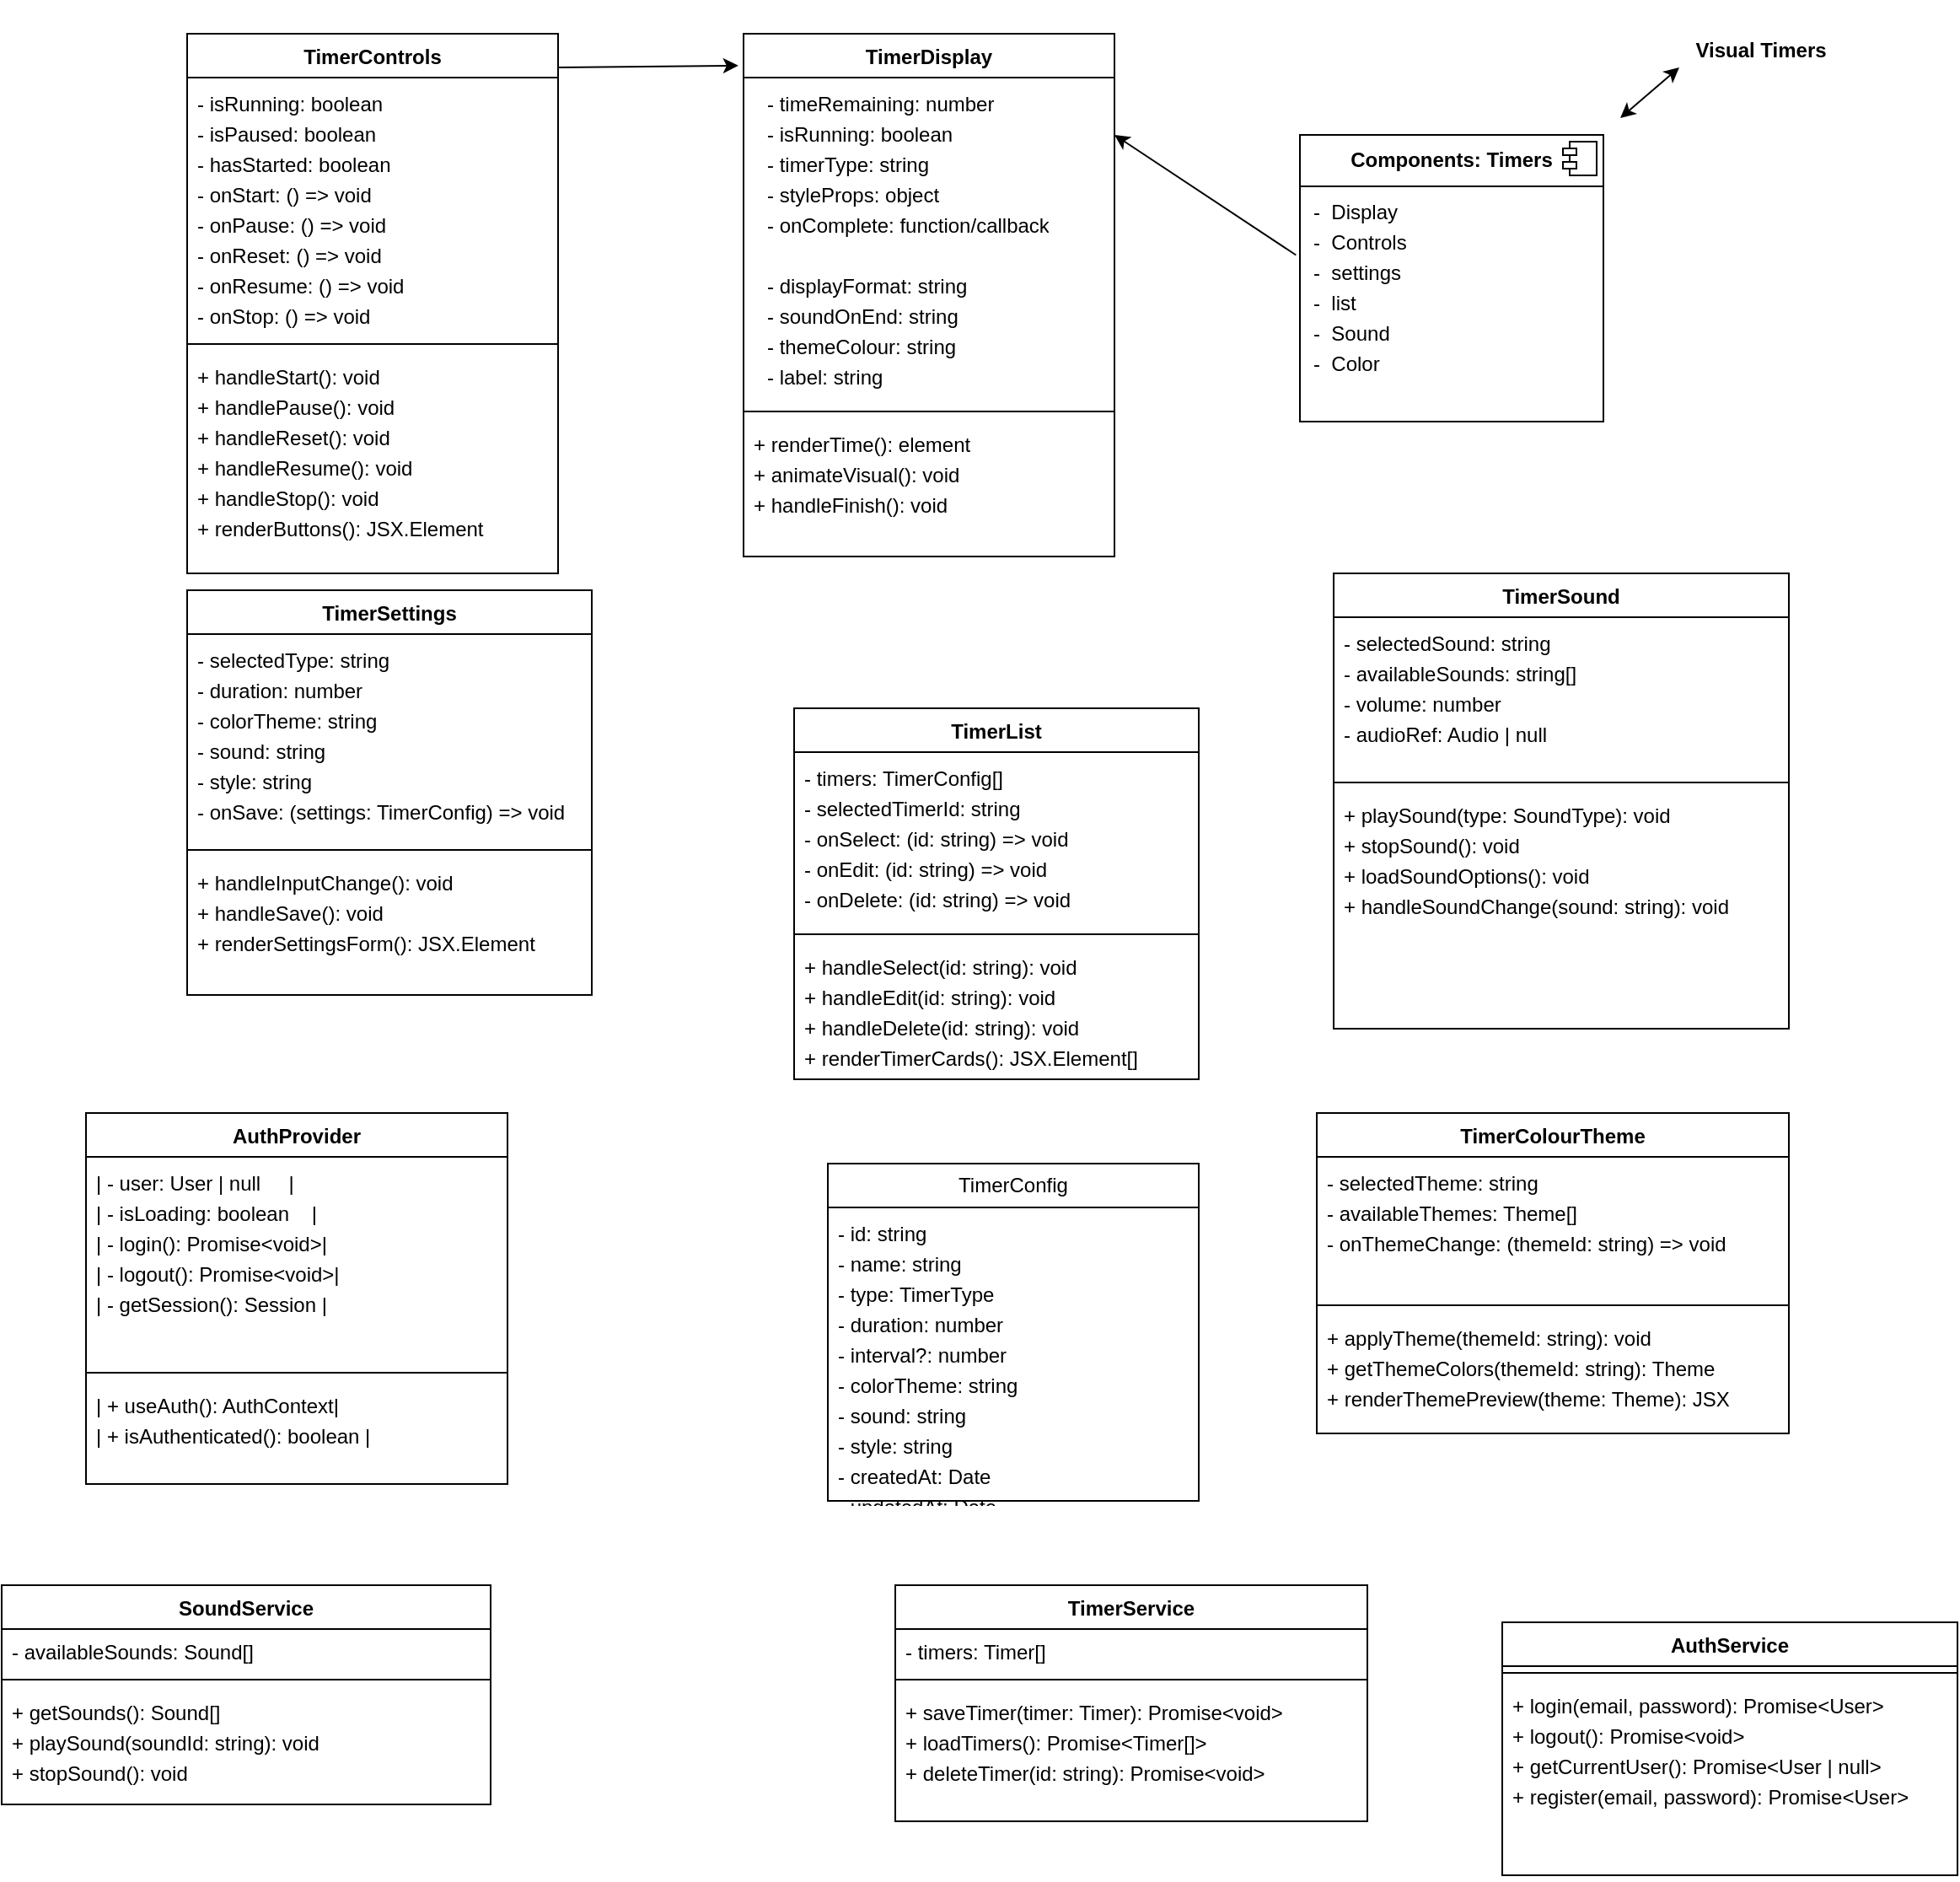 <mxfile version="27.0.5">
  <diagram name="Page-1" id="QBBoDQWZTO2eCrty7JTz">
    <mxGraphModel dx="2489" dy="844" grid="1" gridSize="10" guides="1" tooltips="1" connect="1" arrows="1" fold="1" page="1" pageScale="1" pageWidth="850" pageHeight="1100" math="0" shadow="0">
      <root>
        <mxCell id="0" />
        <mxCell id="1" parent="0" />
        <mxCell id="6bzgwzdrAZAFj6cemPV4-1" value="Visual Timers" style="text;align=center;fontStyle=1;verticalAlign=middle;spacingLeft=3;spacingRight=3;strokeColor=none;rotatable=0;points=[[0,0.5],[1,0.5]];portConstraint=eastwest;html=1;" parent="1" vertex="1">
          <mxGeometry x="350" y="40" width="125" height="60" as="geometry" />
        </mxCell>
        <mxCell id="0FBJy8l07Yth9Wb-NzU2-1" value="&lt;div style=&quot;line-height: 150%;&quot;&gt;&lt;p style=&quot;margin:0px;margin-top:6px;text-align:center;&quot;&gt;&lt;b&gt;Components: Timers&lt;/b&gt;&lt;/p&gt;&lt;hr size=&quot;1&quot; style=&quot;border-style:solid;&quot;&gt;&lt;p style=&quot;margin:0px;margin-left:8px;&quot;&gt;-&amp;nbsp; Display&lt;/p&gt;&lt;p style=&quot;margin:0px;margin-left:8px;&quot;&gt;-&amp;nbsp; Controls&lt;/p&gt;&lt;p style=&quot;margin:0px;margin-left:8px;&quot;&gt;-&amp;nbsp; settings&lt;/p&gt;&lt;p style=&quot;margin:0px;margin-left:8px;&quot;&gt;-&amp;nbsp; list&lt;/p&gt;&lt;p style=&quot;margin:0px;margin-left:8px;&quot;&gt;-&amp;nbsp; Sound&amp;nbsp;&lt;/p&gt;&lt;p style=&quot;margin:0px;margin-left:8px;&quot;&gt;-&amp;nbsp; Color&lt;/p&gt;&lt;p style=&quot;margin:0px;margin-left:8px;&quot;&gt;&lt;/p&gt;&lt;/div&gt;" style="align=left;overflow=fill;html=1;dropTarget=0;whiteSpace=wrap;" parent="1" vertex="1">
          <mxGeometry x="140" y="120" width="180" height="170" as="geometry" />
        </mxCell>
        <mxCell id="0FBJy8l07Yth9Wb-NzU2-2" value="" style="shape=component;jettyWidth=8;jettyHeight=4;" parent="0FBJy8l07Yth9Wb-NzU2-1" vertex="1">
          <mxGeometry x="1" width="20" height="20" relative="1" as="geometry">
            <mxPoint x="-24" y="4" as="offset" />
          </mxGeometry>
        </mxCell>
        <mxCell id="0FBJy8l07Yth9Wb-NzU2-14" value="" style="endArrow=classic;startArrow=classic;html=1;rounded=0;" parent="1" edge="1">
          <mxGeometry width="50" height="50" relative="1" as="geometry">
            <mxPoint x="330" y="110" as="sourcePoint" />
            <mxPoint x="365" y="80" as="targetPoint" />
          </mxGeometry>
        </mxCell>
        <mxCell id="0FBJy8l07Yth9Wb-NzU2-17" value="" style="endArrow=classic;html=1;rounded=0;exitX=-0.013;exitY=0.419;exitDx=0;exitDy=0;exitPerimeter=0;" parent="1" source="0FBJy8l07Yth9Wb-NzU2-1" edge="1">
          <mxGeometry width="50" height="50" relative="1" as="geometry">
            <mxPoint x="120" y="170" as="sourcePoint" />
            <mxPoint x="30" y="120" as="targetPoint" />
            <Array as="points" />
          </mxGeometry>
        </mxCell>
        <mxCell id="0FBJy8l07Yth9Wb-NzU2-23" value="TimerDisplay" style="swimlane;fontStyle=1;align=center;verticalAlign=top;childLayout=stackLayout;horizontal=1;startSize=26;horizontalStack=0;resizeParent=1;resizeParentMax=0;resizeLast=0;collapsible=1;marginBottom=0;whiteSpace=wrap;html=1;" parent="1" vertex="1">
          <mxGeometry x="-190" y="60" width="220" height="310" as="geometry" />
        </mxCell>
        <mxCell id="0FBJy8l07Yth9Wb-NzU2-24" value="&lt;div style=&quot;line-height: 150%;&quot;&gt;&lt;p style=&quot;margin: 0px 0px 0px 8px;&quot;&gt;- timeRemaining: number&lt;/p&gt;&lt;p style=&quot;margin: 0px 0px 0px 8px;&quot;&gt;- isRunning: boolean&lt;/p&gt;&lt;p style=&quot;margin: 0px 0px 0px 8px;&quot;&gt;- timerType: string&lt;/p&gt;&lt;p style=&quot;margin: 0px 0px 0px 8px;&quot;&gt;- styleProps: object&lt;/p&gt;&lt;p style=&quot;margin: 0px 0px 0px 8px;&quot;&gt;- onComplete: function/callback&lt;/p&gt;&lt;p style=&quot;margin: 0px 0px 0px 8px;&quot;&gt;&lt;br&gt;&lt;/p&gt;&lt;p style=&quot;margin: 0px 0px 0px 8px;&quot;&gt;- displayFormat: string&lt;/p&gt;&lt;p style=&quot;margin: 0px 0px 0px 8px;&quot;&gt;- soundOnEnd: string&lt;/p&gt;&lt;p style=&quot;margin: 0px 0px 0px 8px;&quot;&gt;- themeColour: string&lt;/p&gt;&lt;p style=&quot;margin: 0px 0px 0px 8px;&quot;&gt;- label: string&lt;/p&gt;&lt;/div&gt;" style="text;strokeColor=none;fillColor=none;align=left;verticalAlign=top;spacingLeft=4;spacingRight=4;overflow=hidden;rotatable=0;points=[[0,0.5],[1,0.5]];portConstraint=eastwest;whiteSpace=wrap;html=1;" parent="0FBJy8l07Yth9Wb-NzU2-23" vertex="1">
          <mxGeometry y="26" width="220" height="194" as="geometry" />
        </mxCell>
        <mxCell id="0FBJy8l07Yth9Wb-NzU2-25" value="" style="line;strokeWidth=1;fillColor=none;align=left;verticalAlign=middle;spacingTop=-1;spacingLeft=3;spacingRight=3;rotatable=0;labelPosition=right;points=[];portConstraint=eastwest;strokeColor=inherit;" parent="0FBJy8l07Yth9Wb-NzU2-23" vertex="1">
          <mxGeometry y="220" width="220" height="8" as="geometry" />
        </mxCell>
        <mxCell id="0FBJy8l07Yth9Wb-NzU2-26" value="&lt;div style=&quot;line-height: 150%;&quot;&gt;+ renderTime(): element&lt;div&gt;+ animateVisual(): void&lt;/div&gt;&lt;div&gt;+ handleFinish(): void&lt;/div&gt;&lt;/div&gt;" style="text;strokeColor=none;fillColor=none;align=left;verticalAlign=top;spacingLeft=4;spacingRight=4;overflow=hidden;rotatable=0;points=[[0,0.5],[1,0.5]];portConstraint=eastwest;whiteSpace=wrap;html=1;" parent="0FBJy8l07Yth9Wb-NzU2-23" vertex="1">
          <mxGeometry y="228" width="220" height="82" as="geometry" />
        </mxCell>
        <mxCell id="0FBJy8l07Yth9Wb-NzU2-28" value="TimerControls" style="swimlane;fontStyle=1;align=center;verticalAlign=top;childLayout=stackLayout;horizontal=1;startSize=26;horizontalStack=0;resizeParent=1;resizeParentMax=0;resizeLast=0;collapsible=1;marginBottom=0;whiteSpace=wrap;html=1;" parent="1" vertex="1">
          <mxGeometry x="-520" y="60" width="220" height="320" as="geometry" />
        </mxCell>
        <mxCell id="0FBJy8l07Yth9Wb-NzU2-29" value="&lt;div style=&quot;line-height: 150%;&quot;&gt;&lt;div&gt;&lt;span style=&quot;font-size: 12px;&quot;&gt;- isRunning: boolean&amp;nbsp;&amp;nbsp;&lt;/span&gt;&lt;/div&gt;&lt;div&gt;&lt;span style=&quot;font-size: 12px;&quot;&gt;- isPaused: boolean&amp;nbsp; &amp;nbsp;&lt;/span&gt;&lt;/div&gt;&lt;div&gt;&lt;span style=&quot;font-size: 12px;&quot;&gt;- hasStarted: boolean&amp;nbsp;&lt;/span&gt;&lt;/div&gt;&lt;div&gt;&lt;span style=&quot;font-size: 12px;&quot;&gt;- onStart: () =&amp;gt; void&amp;nbsp;&lt;/span&gt;&lt;/div&gt;&lt;div&gt;&lt;span style=&quot;font-size: 12px;&quot;&gt;- onPause: () =&amp;gt; void&amp;nbsp;&lt;/span&gt;&lt;/div&gt;&lt;div&gt;&lt;span style=&quot;font-size: 12px;&quot;&gt;- onReset: () =&amp;gt; void&amp;nbsp;&lt;/span&gt;&lt;/div&gt;&lt;div&gt;&lt;span style=&quot;font-size: 12px;&quot;&gt;- onResume: () =&amp;gt; void&lt;/span&gt;&lt;/div&gt;&lt;div&gt;&lt;span style=&quot;font-size: 12px;&quot;&gt;- onStop: () =&amp;gt; void&amp;nbsp;&lt;/span&gt;&lt;/div&gt;&lt;/div&gt;" style="text;strokeColor=none;fillColor=none;align=left;verticalAlign=top;spacingLeft=4;spacingRight=4;overflow=hidden;rotatable=0;points=[[0,0.5],[1,0.5]];portConstraint=eastwest;whiteSpace=wrap;html=1;" parent="0FBJy8l07Yth9Wb-NzU2-28" vertex="1">
          <mxGeometry y="26" width="220" height="154" as="geometry" />
        </mxCell>
        <mxCell id="0FBJy8l07Yth9Wb-NzU2-30" value="" style="line;strokeWidth=1;fillColor=none;align=left;verticalAlign=middle;spacingTop=-1;spacingLeft=3;spacingRight=3;rotatable=0;labelPosition=right;points=[];portConstraint=eastwest;strokeColor=inherit;" parent="0FBJy8l07Yth9Wb-NzU2-28" vertex="1">
          <mxGeometry y="180" width="220" height="8" as="geometry" />
        </mxCell>
        <mxCell id="0FBJy8l07Yth9Wb-NzU2-31" value="&lt;div style=&quot;line-height: 150%;&quot;&gt;&lt;div&gt;&lt;span style=&quot;font-size: 12px;&quot;&gt;+ handleStart(): void&amp;nbsp;&lt;/span&gt;&lt;/div&gt;&lt;div&gt;&lt;span style=&quot;font-size: 12px;&quot;&gt;+ handlePause(): void&amp;nbsp;&lt;/span&gt;&lt;/div&gt;&lt;div&gt;&lt;span style=&quot;font-size: 12px;&quot;&gt;+ handleReset(): void&amp;nbsp;&lt;/span&gt;&lt;/div&gt;&lt;div&gt;&lt;span style=&quot;font-size: 12px;&quot;&gt;+ handleResume(): void&lt;/span&gt;&lt;/div&gt;&lt;div&gt;&lt;span style=&quot;font-size: 12px;&quot;&gt;+ handleStop(): void&amp;nbsp;&amp;nbsp;&lt;/span&gt;&lt;/div&gt;&lt;div&gt;&lt;span style=&quot;font-size: 12px;&quot;&gt;+ renderButtons(): JSX.Element&lt;/span&gt;&lt;/div&gt;&lt;/div&gt;" style="text;strokeColor=none;fillColor=none;align=left;verticalAlign=top;spacingLeft=4;spacingRight=4;overflow=hidden;rotatable=0;points=[[0,0.5],[1,0.5]];portConstraint=eastwest;whiteSpace=wrap;html=1;" parent="0FBJy8l07Yth9Wb-NzU2-28" vertex="1">
          <mxGeometry y="188" width="220" height="132" as="geometry" />
        </mxCell>
        <mxCell id="0FBJy8l07Yth9Wb-NzU2-32" value="" style="endArrow=classic;html=1;rounded=0;entryX=-0.014;entryY=0.061;entryDx=0;entryDy=0;entryPerimeter=0;" parent="1" target="0FBJy8l07Yth9Wb-NzU2-23" edge="1">
          <mxGeometry width="50" height="50" relative="1" as="geometry">
            <mxPoint x="-300" y="80" as="sourcePoint" />
            <mxPoint x="-250" y="30" as="targetPoint" />
          </mxGeometry>
        </mxCell>
        <mxCell id="0FBJy8l07Yth9Wb-NzU2-33" value="TimerSettings" style="swimlane;fontStyle=1;align=center;verticalAlign=top;childLayout=stackLayout;horizontal=1;startSize=26;horizontalStack=0;resizeParent=1;resizeParentMax=0;resizeLast=0;collapsible=1;marginBottom=0;whiteSpace=wrap;html=1;" parent="1" vertex="1">
          <mxGeometry x="-520" y="390" width="240" height="240" as="geometry" />
        </mxCell>
        <mxCell id="0FBJy8l07Yth9Wb-NzU2-34" value="&lt;div style=&quot;line-height: 150%;&quot;&gt;&lt;div&gt;&lt;span style=&quot;font-size: 12px;&quot;&gt;- selectedType: string&amp;nbsp; &amp;nbsp; &amp;nbsp;&amp;nbsp;&lt;/span&gt;&lt;/div&gt;&lt;div&gt;&lt;span style=&quot;font-size: 12px;&quot;&gt;- duration: number&amp;nbsp; &amp;nbsp; &amp;nbsp; &amp;nbsp; &amp;nbsp;&amp;nbsp;&lt;/span&gt;&lt;/div&gt;&lt;div&gt;&lt;span style=&quot;font-size: 12px;&quot;&gt;- colorTheme: string&amp;nbsp; &amp;nbsp; &amp;nbsp; &amp;nbsp;&amp;nbsp;&lt;/span&gt;&lt;/div&gt;&lt;div&gt;&lt;span style=&quot;font-size: 12px;&quot;&gt;- sound: string&amp;nbsp; &amp;nbsp; &amp;nbsp; &amp;nbsp; &amp;nbsp; &amp;nbsp; &amp;nbsp;&lt;/span&gt;&lt;/div&gt;&lt;div&gt;&lt;span style=&quot;font-size: 12px;&quot;&gt;- style: string&amp;nbsp; &amp;nbsp; &amp;nbsp; &amp;nbsp; &amp;nbsp; &amp;nbsp; &amp;nbsp;&lt;/span&gt;&lt;/div&gt;&lt;div&gt;&lt;span style=&quot;background-color: transparent; color: light-dark(rgb(0, 0, 0), rgb(255, 255, 255));&quot;&gt;- onSave: (settings: TimerConfig) =&amp;gt; void&amp;nbsp;&lt;/span&gt;&lt;/div&gt;&lt;/div&gt;" style="text;strokeColor=none;fillColor=none;align=left;verticalAlign=top;spacingLeft=4;spacingRight=4;overflow=hidden;rotatable=0;points=[[0,0.5],[1,0.5]];portConstraint=eastwest;whiteSpace=wrap;html=1;" parent="0FBJy8l07Yth9Wb-NzU2-33" vertex="1">
          <mxGeometry y="26" width="240" height="124" as="geometry" />
        </mxCell>
        <mxCell id="0FBJy8l07Yth9Wb-NzU2-35" value="" style="line;strokeWidth=1;fillColor=none;align=left;verticalAlign=middle;spacingTop=-1;spacingLeft=3;spacingRight=3;rotatable=0;labelPosition=right;points=[];portConstraint=eastwest;strokeColor=inherit;" parent="0FBJy8l07Yth9Wb-NzU2-33" vertex="1">
          <mxGeometry y="150" width="240" height="8" as="geometry" />
        </mxCell>
        <mxCell id="0FBJy8l07Yth9Wb-NzU2-36" value="&lt;div style=&quot;line-height: 150%;&quot;&gt;&lt;div&gt;&lt;span style=&quot;font-size: 12px;&quot;&gt;+ handleInputChange(): void&lt;/span&gt;&lt;/div&gt;&lt;div&gt;&lt;span style=&quot;font-size: 12px;&quot;&gt;+ handleSave(): void&amp;nbsp; &amp;nbsp; &amp;nbsp; &amp;nbsp;&amp;nbsp;&lt;/span&gt;&lt;/div&gt;&lt;div&gt;&lt;span style=&quot;font-size: 12px;&quot;&gt;+ renderSettingsForm(): JSX.Element&amp;nbsp;&lt;/span&gt;&lt;/div&gt;&lt;/div&gt;" style="text;strokeColor=none;fillColor=none;align=left;verticalAlign=top;spacingLeft=4;spacingRight=4;overflow=hidden;rotatable=0;points=[[0,0.5],[1,0.5]];portConstraint=eastwest;whiteSpace=wrap;html=1;" parent="0FBJy8l07Yth9Wb-NzU2-33" vertex="1">
          <mxGeometry y="158" width="240" height="82" as="geometry" />
        </mxCell>
        <mxCell id="0FBJy8l07Yth9Wb-NzU2-37" value="TimerList" style="swimlane;fontStyle=1;align=center;verticalAlign=top;childLayout=stackLayout;horizontal=1;startSize=26;horizontalStack=0;resizeParent=1;resizeParentMax=0;resizeLast=0;collapsible=1;marginBottom=0;whiteSpace=wrap;html=1;" parent="1" vertex="1">
          <mxGeometry x="-160" y="460" width="240" height="220" as="geometry" />
        </mxCell>
        <mxCell id="0FBJy8l07Yth9Wb-NzU2-38" value="&lt;div style=&quot;line-height: 150%;&quot;&gt;&lt;div&gt;&lt;span style=&quot;font-size: 12px;&quot;&gt;- timers: TimerConfig[]&amp;nbsp; &amp;nbsp; &amp;nbsp;&lt;/span&gt;&lt;/div&gt;&lt;div&gt;&lt;span style=&quot;font-size: 12px;&quot;&gt;- selectedTimerId: string&amp;nbsp; &amp;nbsp;&lt;/span&gt;&lt;/div&gt;&lt;div&gt;&lt;span style=&quot;font-size: 12px;&quot;&gt;- onSelect: (id: string) =&amp;gt; void&amp;nbsp;&lt;/span&gt;&lt;/div&gt;&lt;div&gt;&lt;span style=&quot;background-color: transparent; color: light-dark(rgb(0, 0, 0), rgb(255, 255, 255));&quot;&gt;- onEdit: (id: string) =&amp;gt; void&amp;nbsp; &amp;nbsp;&lt;/span&gt;&lt;/div&gt;&lt;div&gt;&lt;span style=&quot;font-size: 12px;&quot;&gt;- onDelete: (id: string) =&amp;gt; void&amp;nbsp;&lt;/span&gt;&lt;/div&gt;&lt;/div&gt;" style="text;strokeColor=none;fillColor=none;align=left;verticalAlign=top;spacingLeft=4;spacingRight=4;overflow=hidden;rotatable=0;points=[[0,0.5],[1,0.5]];portConstraint=eastwest;whiteSpace=wrap;html=1;" parent="0FBJy8l07Yth9Wb-NzU2-37" vertex="1">
          <mxGeometry y="26" width="240" height="104" as="geometry" />
        </mxCell>
        <mxCell id="0FBJy8l07Yth9Wb-NzU2-39" value="" style="line;strokeWidth=1;fillColor=none;align=left;verticalAlign=middle;spacingTop=-1;spacingLeft=3;spacingRight=3;rotatable=0;labelPosition=right;points=[];portConstraint=eastwest;strokeColor=inherit;" parent="0FBJy8l07Yth9Wb-NzU2-37" vertex="1">
          <mxGeometry y="130" width="240" height="8" as="geometry" />
        </mxCell>
        <mxCell id="0FBJy8l07Yth9Wb-NzU2-40" value="&lt;div style=&quot;line-height: 150%;&quot;&gt;&lt;div&gt;&lt;span style=&quot;font-size: 12px;&quot;&gt;+ handleSelect(id: string): void&amp;nbsp;&lt;/span&gt;&lt;/div&gt;&lt;div&gt;&lt;span style=&quot;font-size: 12px;&quot;&gt;+ handleEdit(id: string): void&amp;nbsp; &amp;nbsp;&lt;/span&gt;&lt;/div&gt;&lt;div&gt;&lt;span style=&quot;font-size: 12px;&quot;&gt;+ handleDelete(id: string): void&amp;nbsp;&lt;/span&gt;&lt;/div&gt;&lt;div&gt;&lt;span style=&quot;font-size: 12px;&quot;&gt;+ renderTimerCards(): JSX.Element[]&amp;nbsp;&lt;/span&gt;&lt;/div&gt;&lt;/div&gt;" style="text;strokeColor=none;fillColor=none;align=left;verticalAlign=top;spacingLeft=4;spacingRight=4;overflow=hidden;rotatable=0;points=[[0,0.5],[1,0.5]];portConstraint=eastwest;whiteSpace=wrap;html=1;" parent="0FBJy8l07Yth9Wb-NzU2-37" vertex="1">
          <mxGeometry y="138" width="240" height="82" as="geometry" />
        </mxCell>
        <mxCell id="0FBJy8l07Yth9Wb-NzU2-41" value="TimerConfig" style="swimlane;fontStyle=0;childLayout=stackLayout;horizontal=1;startSize=26;fillColor=none;horizontalStack=0;resizeParent=1;resizeParentMax=0;resizeLast=0;collapsible=1;marginBottom=0;whiteSpace=wrap;html=1;" parent="1" vertex="1">
          <mxGeometry x="-140" y="730" width="220" height="200" as="geometry" />
        </mxCell>
        <mxCell id="0FBJy8l07Yth9Wb-NzU2-44" value="&lt;div style=&quot;line-height: 150%;&quot;&gt;&lt;div&gt;&lt;span style=&quot;font-size: 12px;&quot;&gt;- id: string&amp;nbsp; &amp;nbsp; &amp;nbsp; &amp;nbsp; &amp;nbsp; &amp;nbsp; &amp;nbsp; &amp;nbsp;&amp;nbsp;&lt;/span&gt;&lt;/div&gt;&lt;div&gt;&lt;span style=&quot;font-size: 12px;&quot;&gt;- name: string&amp;nbsp; &amp;nbsp; &amp;nbsp; &amp;nbsp; &amp;nbsp; &amp;nbsp; &amp;nbsp;&amp;nbsp;&lt;/span&gt;&lt;/div&gt;&lt;div&gt;&lt;span style=&quot;font-size: 12px;&quot;&gt;- type: TimerType&amp;nbsp; &amp;nbsp; &amp;nbsp; &amp;nbsp; &amp;nbsp; &amp;nbsp;&lt;/span&gt;&lt;/div&gt;&lt;div&gt;&lt;span style=&quot;font-size: 12px;&quot;&gt;- duration: number&amp;nbsp; &amp;nbsp; &amp;nbsp; &amp;nbsp; &amp;nbsp;&amp;nbsp;&lt;/span&gt;&lt;/div&gt;&lt;div&gt;&lt;span style=&quot;font-size: 12px;&quot;&gt;- interval?: number&amp;nbsp; &amp;nbsp; &amp;nbsp; &amp;nbsp; &amp;nbsp;&lt;/span&gt;&lt;/div&gt;&lt;div&gt;&lt;span style=&quot;font-size: 12px;&quot;&gt;- colorTheme: string&amp;nbsp; &amp;nbsp; &amp;nbsp; &amp;nbsp;&lt;/span&gt;&lt;/div&gt;&lt;div&gt;&lt;span style=&quot;font-size: 12px;&quot;&gt;- sound: string&amp;nbsp; &amp;nbsp; &amp;nbsp; &amp;nbsp; &amp;nbsp; &amp;nbsp; &amp;nbsp;&lt;/span&gt;&lt;/div&gt;&lt;div&gt;&lt;span style=&quot;font-size: 12px;&quot;&gt;- style: string&amp;nbsp; &amp;nbsp; &amp;nbsp; &amp;nbsp; &amp;nbsp; &amp;nbsp; &amp;nbsp;&lt;/span&gt;&lt;/div&gt;&lt;div&gt;&lt;span style=&quot;font-size: 12px;&quot;&gt;- createdAt: Date&amp;nbsp; &amp;nbsp; &amp;nbsp; &amp;nbsp; &amp;nbsp; &amp;nbsp;&lt;/span&gt;&lt;/div&gt;&lt;div&gt;&lt;span style=&quot;font-size: 12px;&quot;&gt;- updatedAt: Date&amp;nbsp; &amp;nbsp; &amp;nbsp; &amp;nbsp; &amp;nbsp; &amp;nbsp;&lt;/span&gt;&lt;/div&gt;&lt;div&gt;&lt;span style=&quot;font-size: 12px;&quot;&gt;- userId?: string&amp;nbsp; &amp;nbsp; &amp;nbsp; &amp;nbsp; &amp;nbsp; &amp;nbsp;&lt;/span&gt;&lt;/div&gt;&lt;/div&gt;" style="text;strokeColor=none;fillColor=none;align=left;verticalAlign=top;spacingLeft=4;spacingRight=4;overflow=hidden;rotatable=0;points=[[0,0.5],[1,0.5]];portConstraint=eastwest;whiteSpace=wrap;html=1;strokeWidth=4;" parent="0FBJy8l07Yth9Wb-NzU2-41" vertex="1">
          <mxGeometry y="26" width="220" height="174" as="geometry" />
        </mxCell>
        <mxCell id="0FBJy8l07Yth9Wb-NzU2-45" value="TimerSound" style="swimlane;fontStyle=1;align=center;verticalAlign=top;childLayout=stackLayout;horizontal=1;startSize=26;horizontalStack=0;resizeParent=1;resizeParentMax=0;resizeLast=0;collapsible=1;marginBottom=0;whiteSpace=wrap;html=1;" parent="1" vertex="1">
          <mxGeometry x="160" y="380" width="270" height="270" as="geometry" />
        </mxCell>
        <mxCell id="0FBJy8l07Yth9Wb-NzU2-46" value="&lt;div style=&quot;line-height: 150%;&quot;&gt;&lt;div&gt;&lt;span style=&quot;font-size: 12px;&quot;&gt;- selectedSound: string&amp;nbsp; &amp;nbsp; &amp;nbsp;&lt;/span&gt;&lt;/div&gt;&lt;div&gt;&lt;span style=&quot;font-size: 12px;&quot;&gt;- availableSounds: string[]&amp;nbsp;&lt;/span&gt;&lt;/div&gt;&lt;div&gt;&lt;span style=&quot;font-size: 12px;&quot;&gt;- volume: number&amp;nbsp; &amp;nbsp; &amp;nbsp; &amp;nbsp; &amp;nbsp; &amp;nbsp;&amp;nbsp;&lt;/span&gt;&lt;/div&gt;&lt;div&gt;&lt;span style=&quot;font-size: 12px;&quot;&gt;- audioRef: Audio | null&amp;nbsp; &amp;nbsp; &amp;nbsp;&lt;/span&gt;&lt;/div&gt;&lt;/div&gt;" style="text;strokeColor=none;fillColor=none;align=left;verticalAlign=top;spacingLeft=4;spacingRight=4;overflow=hidden;rotatable=0;points=[[0,0.5],[1,0.5]];portConstraint=eastwest;whiteSpace=wrap;html=1;" parent="0FBJy8l07Yth9Wb-NzU2-45" vertex="1">
          <mxGeometry y="26" width="270" height="94" as="geometry" />
        </mxCell>
        <mxCell id="0FBJy8l07Yth9Wb-NzU2-47" value="" style="line;strokeWidth=1;fillColor=none;align=left;verticalAlign=middle;spacingTop=-1;spacingLeft=3;spacingRight=3;rotatable=0;labelPosition=right;points=[];portConstraint=eastwest;strokeColor=inherit;" parent="0FBJy8l07Yth9Wb-NzU2-45" vertex="1">
          <mxGeometry y="120" width="270" height="8" as="geometry" />
        </mxCell>
        <mxCell id="0FBJy8l07Yth9Wb-NzU2-48" value="&lt;div style=&quot;line-height: 150%;&quot;&gt;&lt;div style=&quot;line-height: 150%;&quot;&gt;+ playSound(type: SoundType): void&amp;nbsp; &amp;nbsp;&lt;/div&gt;&lt;div style=&quot;line-height: 150%;&quot;&gt;+ stopSound(): void&amp;nbsp; &amp;nbsp; &amp;nbsp; &amp;nbsp; &amp;nbsp; &amp;nbsp; &amp;nbsp; &amp;nbsp; &amp;nbsp;&amp;nbsp;&lt;/div&gt;&lt;div style=&quot;line-height: 150%;&quot;&gt;+ loadSoundOptions(): void&amp;nbsp; &amp;nbsp; &amp;nbsp; &amp;nbsp; &amp;nbsp; &amp;nbsp;&lt;/div&gt;&lt;div style=&quot;line-height: 150%;&quot;&gt;+ handleSoundChange(sound: string): void&amp;nbsp;&lt;/div&gt;&lt;/div&gt;" style="text;strokeColor=none;fillColor=none;align=left;verticalAlign=top;spacingLeft=4;spacingRight=4;overflow=hidden;rotatable=0;points=[[0,0.5],[1,0.5]];portConstraint=eastwest;whiteSpace=wrap;html=1;" parent="0FBJy8l07Yth9Wb-NzU2-45" vertex="1">
          <mxGeometry y="128" width="270" height="142" as="geometry" />
        </mxCell>
        <mxCell id="0FBJy8l07Yth9Wb-NzU2-49" value="TimerColourTheme" style="swimlane;fontStyle=1;align=center;verticalAlign=top;childLayout=stackLayout;horizontal=1;startSize=26;horizontalStack=0;resizeParent=1;resizeParentMax=0;resizeLast=0;collapsible=1;marginBottom=0;whiteSpace=wrap;html=1;" parent="1" vertex="1">
          <mxGeometry x="150" y="700" width="280" height="190" as="geometry" />
        </mxCell>
        <mxCell id="0FBJy8l07Yth9Wb-NzU2-50" value="&lt;div style=&quot;line-height: 150%;&quot;&gt;&lt;div&gt;&lt;span style=&quot;font-size: 12px;&quot;&gt;- selectedTheme: string&amp;nbsp; &amp;nbsp; &amp;nbsp;&lt;/span&gt;&lt;/div&gt;&lt;div&gt;&lt;span style=&quot;font-size: 12px;&quot;&gt;- availableThemes: Theme[]&amp;nbsp;&amp;nbsp;&lt;/span&gt;&lt;/div&gt;&lt;div&gt;&lt;span style=&quot;font-size: 12px;&quot;&gt;- onThemeChange: (themeId: string) =&amp;gt; void&amp;nbsp;&lt;/span&gt;&lt;/div&gt;&lt;/div&gt;" style="text;strokeColor=none;fillColor=none;align=left;verticalAlign=top;spacingLeft=4;spacingRight=4;overflow=hidden;rotatable=0;points=[[0,0.5],[1,0.5]];portConstraint=eastwest;whiteSpace=wrap;html=1;" parent="0FBJy8l07Yth9Wb-NzU2-49" vertex="1">
          <mxGeometry y="26" width="280" height="84" as="geometry" />
        </mxCell>
        <mxCell id="0FBJy8l07Yth9Wb-NzU2-51" value="" style="line;strokeWidth=1;fillColor=none;align=left;verticalAlign=middle;spacingTop=-1;spacingLeft=3;spacingRight=3;rotatable=0;labelPosition=right;points=[];portConstraint=eastwest;strokeColor=inherit;" parent="0FBJy8l07Yth9Wb-NzU2-49" vertex="1">
          <mxGeometry y="110" width="280" height="8" as="geometry" />
        </mxCell>
        <mxCell id="0FBJy8l07Yth9Wb-NzU2-52" value="&lt;div style=&quot;line-height: 150%;&quot;&gt;&lt;div&gt;&lt;span style=&quot;font-size: 12px;&quot;&gt;+ applyTheme(themeId: string): void&amp;nbsp; &amp;nbsp; &amp;nbsp; &amp;nbsp;&lt;/span&gt;&lt;/div&gt;&lt;div&gt;&lt;span style=&quot;font-size: 12px;&quot;&gt;+ getThemeColors(themeId: string): Theme&amp;nbsp;&amp;nbsp;&lt;/span&gt;&lt;/div&gt;&lt;div&gt;&lt;span style=&quot;font-size: 12px;&quot;&gt;+ renderThemePreview(theme: Theme): JSX&amp;nbsp; &amp;nbsp;&lt;/span&gt;&lt;/div&gt;&lt;/div&gt;" style="text;strokeColor=none;fillColor=none;align=left;verticalAlign=top;spacingLeft=4;spacingRight=4;overflow=hidden;rotatable=0;points=[[0,0.5],[1,0.5]];portConstraint=eastwest;whiteSpace=wrap;html=1;" parent="0FBJy8l07Yth9Wb-NzU2-49" vertex="1">
          <mxGeometry y="118" width="280" height="72" as="geometry" />
        </mxCell>
        <mxCell id="cPqayjlpoU4VI9S6kcBE-1" value="AuthProvider" style="swimlane;fontStyle=1;align=center;verticalAlign=top;childLayout=stackLayout;horizontal=1;startSize=26;horizontalStack=0;resizeParent=1;resizeParentMax=0;resizeLast=0;collapsible=1;marginBottom=0;whiteSpace=wrap;html=1;" vertex="1" parent="1">
          <mxGeometry x="-580" y="700" width="250" height="220" as="geometry" />
        </mxCell>
        <mxCell id="cPqayjlpoU4VI9S6kcBE-2" value="&lt;div style=&quot;line-height: 150%;&quot;&gt;&lt;div&gt;&lt;span style=&quot;font-size: 12px;&quot;&gt;| - user: User | null&amp;nbsp; &amp;nbsp; &amp;nbsp;|&lt;/span&gt;&lt;/div&gt;&lt;div&gt;&lt;span style=&quot;font-size: 12px;&quot;&gt;| - isLoading: boolean&amp;nbsp; &amp;nbsp; |&lt;/span&gt;&lt;/div&gt;&lt;div&gt;&lt;span style=&quot;font-size: 12px;&quot;&gt;| - login(): Promise&amp;lt;void&amp;gt;|&lt;/span&gt;&lt;/div&gt;&lt;div&gt;&lt;span style=&quot;font-size: 12px;&quot;&gt;| - logout(): Promise&amp;lt;void&amp;gt;|&lt;/span&gt;&lt;/div&gt;&lt;div&gt;&lt;span style=&quot;font-size: 12px;&quot;&gt;| - getSession(): Session |&lt;/span&gt;&lt;/div&gt;&lt;/div&gt;" style="text;strokeColor=none;fillColor=none;align=left;verticalAlign=top;spacingLeft=4;spacingRight=4;overflow=hidden;rotatable=0;points=[[0,0.5],[1,0.5]];portConstraint=eastwest;whiteSpace=wrap;html=1;" vertex="1" parent="cPqayjlpoU4VI9S6kcBE-1">
          <mxGeometry y="26" width="250" height="124" as="geometry" />
        </mxCell>
        <mxCell id="cPqayjlpoU4VI9S6kcBE-3" value="" style="line;strokeWidth=1;fillColor=none;align=left;verticalAlign=middle;spacingTop=-1;spacingLeft=3;spacingRight=3;rotatable=0;labelPosition=right;points=[];portConstraint=eastwest;strokeColor=inherit;" vertex="1" parent="cPqayjlpoU4VI9S6kcBE-1">
          <mxGeometry y="150" width="250" height="8" as="geometry" />
        </mxCell>
        <mxCell id="cPqayjlpoU4VI9S6kcBE-4" value="&lt;div style=&quot;line-height: 150%;&quot;&gt;&lt;div&gt;&lt;span style=&quot;font-size: 12px;&quot;&gt;| + useAuth(): AuthContext|&lt;/span&gt;&lt;/div&gt;&lt;div&gt;&lt;span style=&quot;font-size: 12px;&quot;&gt;| + isAuthenticated(): boolean |&lt;/span&gt;&lt;/div&gt;&lt;/div&gt;" style="text;strokeColor=none;fillColor=none;align=left;verticalAlign=top;spacingLeft=4;spacingRight=4;overflow=hidden;rotatable=0;points=[[0,0.5],[1,0.5]];portConstraint=eastwest;whiteSpace=wrap;html=1;" vertex="1" parent="cPqayjlpoU4VI9S6kcBE-1">
          <mxGeometry y="158" width="250" height="62" as="geometry" />
        </mxCell>
        <mxCell id="cPqayjlpoU4VI9S6kcBE-5" value="TimerService" style="swimlane;fontStyle=1;align=center;verticalAlign=top;childLayout=stackLayout;horizontal=1;startSize=26;horizontalStack=0;resizeParent=1;resizeParentMax=0;resizeLast=0;collapsible=1;marginBottom=0;whiteSpace=wrap;html=1;" vertex="1" parent="1">
          <mxGeometry x="-100" y="980" width="280" height="140" as="geometry" />
        </mxCell>
        <mxCell id="cPqayjlpoU4VI9S6kcBE-6" value="- timers: Timer[]&amp;nbsp;&amp;nbsp;" style="text;strokeColor=none;fillColor=none;align=left;verticalAlign=top;spacingLeft=4;spacingRight=4;overflow=hidden;rotatable=0;points=[[0,0.5],[1,0.5]];portConstraint=eastwest;whiteSpace=wrap;html=1;" vertex="1" parent="cPqayjlpoU4VI9S6kcBE-5">
          <mxGeometry y="26" width="280" height="26" as="geometry" />
        </mxCell>
        <mxCell id="cPqayjlpoU4VI9S6kcBE-7" value="" style="line;strokeWidth=1;fillColor=none;align=left;verticalAlign=middle;spacingTop=-1;spacingLeft=3;spacingRight=3;rotatable=0;labelPosition=right;points=[];portConstraint=eastwest;strokeColor=inherit;" vertex="1" parent="cPqayjlpoU4VI9S6kcBE-5">
          <mxGeometry y="52" width="280" height="8" as="geometry" />
        </mxCell>
        <mxCell id="cPqayjlpoU4VI9S6kcBE-8" value="&lt;div style=&quot;line-height: 150%;&quot;&gt;&lt;div&gt;&lt;span style=&quot;font-size: 12px;&quot;&gt;+ saveTimer(timer: Timer): Promise&amp;lt;void&amp;gt;&amp;nbsp; &amp;nbsp;&lt;/span&gt;&lt;/div&gt;&lt;div&gt;&lt;span style=&quot;font-size: 12px;&quot;&gt;+ loadTimers(): Promise&amp;lt;Timer[]&amp;gt;&amp;nbsp; &amp;nbsp; &amp;nbsp; &amp;nbsp; &amp;nbsp; &amp;nbsp;&lt;/span&gt;&lt;/div&gt;&lt;div&gt;&lt;span style=&quot;font-size: 12px;&quot;&gt;+ deleteTimer(id: string): Promise&amp;lt;void&amp;gt;&amp;nbsp; &amp;nbsp;&lt;/span&gt;&lt;/div&gt;&lt;/div&gt;" style="text;strokeColor=none;fillColor=none;align=left;verticalAlign=top;spacingLeft=4;spacingRight=4;overflow=hidden;rotatable=0;points=[[0,0.5],[1,0.5]];portConstraint=eastwest;whiteSpace=wrap;html=1;" vertex="1" parent="cPqayjlpoU4VI9S6kcBE-5">
          <mxGeometry y="60" width="280" height="80" as="geometry" />
        </mxCell>
        <mxCell id="cPqayjlpoU4VI9S6kcBE-9" value="SoundService&lt;div&gt;&lt;br&gt;&lt;/div&gt;" style="swimlane;fontStyle=1;align=center;verticalAlign=top;childLayout=stackLayout;horizontal=1;startSize=26;horizontalStack=0;resizeParent=1;resizeParentMax=0;resizeLast=0;collapsible=1;marginBottom=0;whiteSpace=wrap;html=1;" vertex="1" parent="1">
          <mxGeometry x="-630" y="980" width="290" height="130" as="geometry" />
        </mxCell>
        <mxCell id="cPqayjlpoU4VI9S6kcBE-10" value="- availableSounds: Sound[]" style="text;strokeColor=none;fillColor=none;align=left;verticalAlign=top;spacingLeft=4;spacingRight=4;overflow=hidden;rotatable=0;points=[[0,0.5],[1,0.5]];portConstraint=eastwest;whiteSpace=wrap;html=1;" vertex="1" parent="cPqayjlpoU4VI9S6kcBE-9">
          <mxGeometry y="26" width="290" height="26" as="geometry" />
        </mxCell>
        <mxCell id="cPqayjlpoU4VI9S6kcBE-11" value="" style="line;strokeWidth=1;fillColor=none;align=left;verticalAlign=middle;spacingTop=-1;spacingLeft=3;spacingRight=3;rotatable=0;labelPosition=right;points=[];portConstraint=eastwest;strokeColor=inherit;" vertex="1" parent="cPqayjlpoU4VI9S6kcBE-9">
          <mxGeometry y="52" width="290" height="8" as="geometry" />
        </mxCell>
        <mxCell id="cPqayjlpoU4VI9S6kcBE-12" value="&lt;div style=&quot;line-height: 150%;&quot;&gt;&lt;div&gt;&lt;span style=&quot;font-size: 12px;&quot;&gt;+ getSounds(): Sound[]&amp;nbsp; &amp;nbsp; &amp;nbsp;&lt;/span&gt;&lt;/div&gt;&lt;div&gt;&lt;span style=&quot;font-size: 12px;&quot;&gt;+ playSound(soundId: string): void&amp;nbsp;&lt;/span&gt;&lt;/div&gt;&lt;div&gt;&lt;span style=&quot;font-size: 12px;&quot;&gt;+ stopSound(): void&amp;nbsp;&lt;/span&gt;&lt;/div&gt;&lt;/div&gt;" style="text;strokeColor=none;fillColor=none;align=left;verticalAlign=top;spacingLeft=4;spacingRight=4;overflow=hidden;rotatable=0;points=[[0,0.5],[1,0.5]];portConstraint=eastwest;whiteSpace=wrap;html=1;" vertex="1" parent="cPqayjlpoU4VI9S6kcBE-9">
          <mxGeometry y="60" width="290" height="70" as="geometry" />
        </mxCell>
        <mxCell id="cPqayjlpoU4VI9S6kcBE-13" value="AuthService" style="swimlane;fontStyle=1;align=center;verticalAlign=top;childLayout=stackLayout;horizontal=1;startSize=26;horizontalStack=0;resizeParent=1;resizeParentMax=0;resizeLast=0;collapsible=1;marginBottom=0;whiteSpace=wrap;html=1;" vertex="1" parent="1">
          <mxGeometry x="260" y="1002" width="270" height="150" as="geometry" />
        </mxCell>
        <mxCell id="cPqayjlpoU4VI9S6kcBE-15" value="" style="line;strokeWidth=1;fillColor=none;align=left;verticalAlign=middle;spacingTop=-1;spacingLeft=3;spacingRight=3;rotatable=0;labelPosition=right;points=[];portConstraint=eastwest;strokeColor=inherit;" vertex="1" parent="cPqayjlpoU4VI9S6kcBE-13">
          <mxGeometry y="26" width="270" height="8" as="geometry" />
        </mxCell>
        <mxCell id="cPqayjlpoU4VI9S6kcBE-16" value="&lt;div style=&quot;line-height: 150%;&quot;&gt;&lt;div&gt;&lt;span style=&quot;font-size: 12px;&quot;&gt;+ login(email, password): Promise&amp;lt;User&amp;gt;&amp;nbsp; &amp;nbsp;&amp;nbsp;&lt;/span&gt;&lt;/div&gt;&lt;div&gt;&lt;span style=&quot;font-size: 12px;&quot;&gt;+ logout(): Promise&amp;lt;void&amp;gt;&amp;nbsp; &amp;nbsp; &amp;nbsp; &amp;nbsp; &amp;nbsp; &amp;nbsp; &amp;nbsp; &amp;nbsp; &amp;nbsp;&amp;nbsp;&lt;/span&gt;&lt;/div&gt;&lt;div&gt;&lt;span style=&quot;font-size: 12px;&quot;&gt;+ getCurrentUser(): Promise&amp;lt;User | null&amp;gt;&amp;nbsp; &amp;nbsp;&lt;/span&gt;&lt;/div&gt;&lt;div&gt;&lt;span style=&quot;font-size: 12px;&quot;&gt;+ register(email, password): Promise&amp;lt;User&amp;gt;&lt;/span&gt;&lt;/div&gt;&lt;/div&gt;" style="text;strokeColor=none;fillColor=none;align=left;verticalAlign=top;spacingLeft=4;spacingRight=4;overflow=hidden;rotatable=0;points=[[0,0.5],[1,0.5]];portConstraint=eastwest;whiteSpace=wrap;html=1;" vertex="1" parent="cPqayjlpoU4VI9S6kcBE-13">
          <mxGeometry y="34" width="270" height="116" as="geometry" />
        </mxCell>
      </root>
    </mxGraphModel>
  </diagram>
</mxfile>
